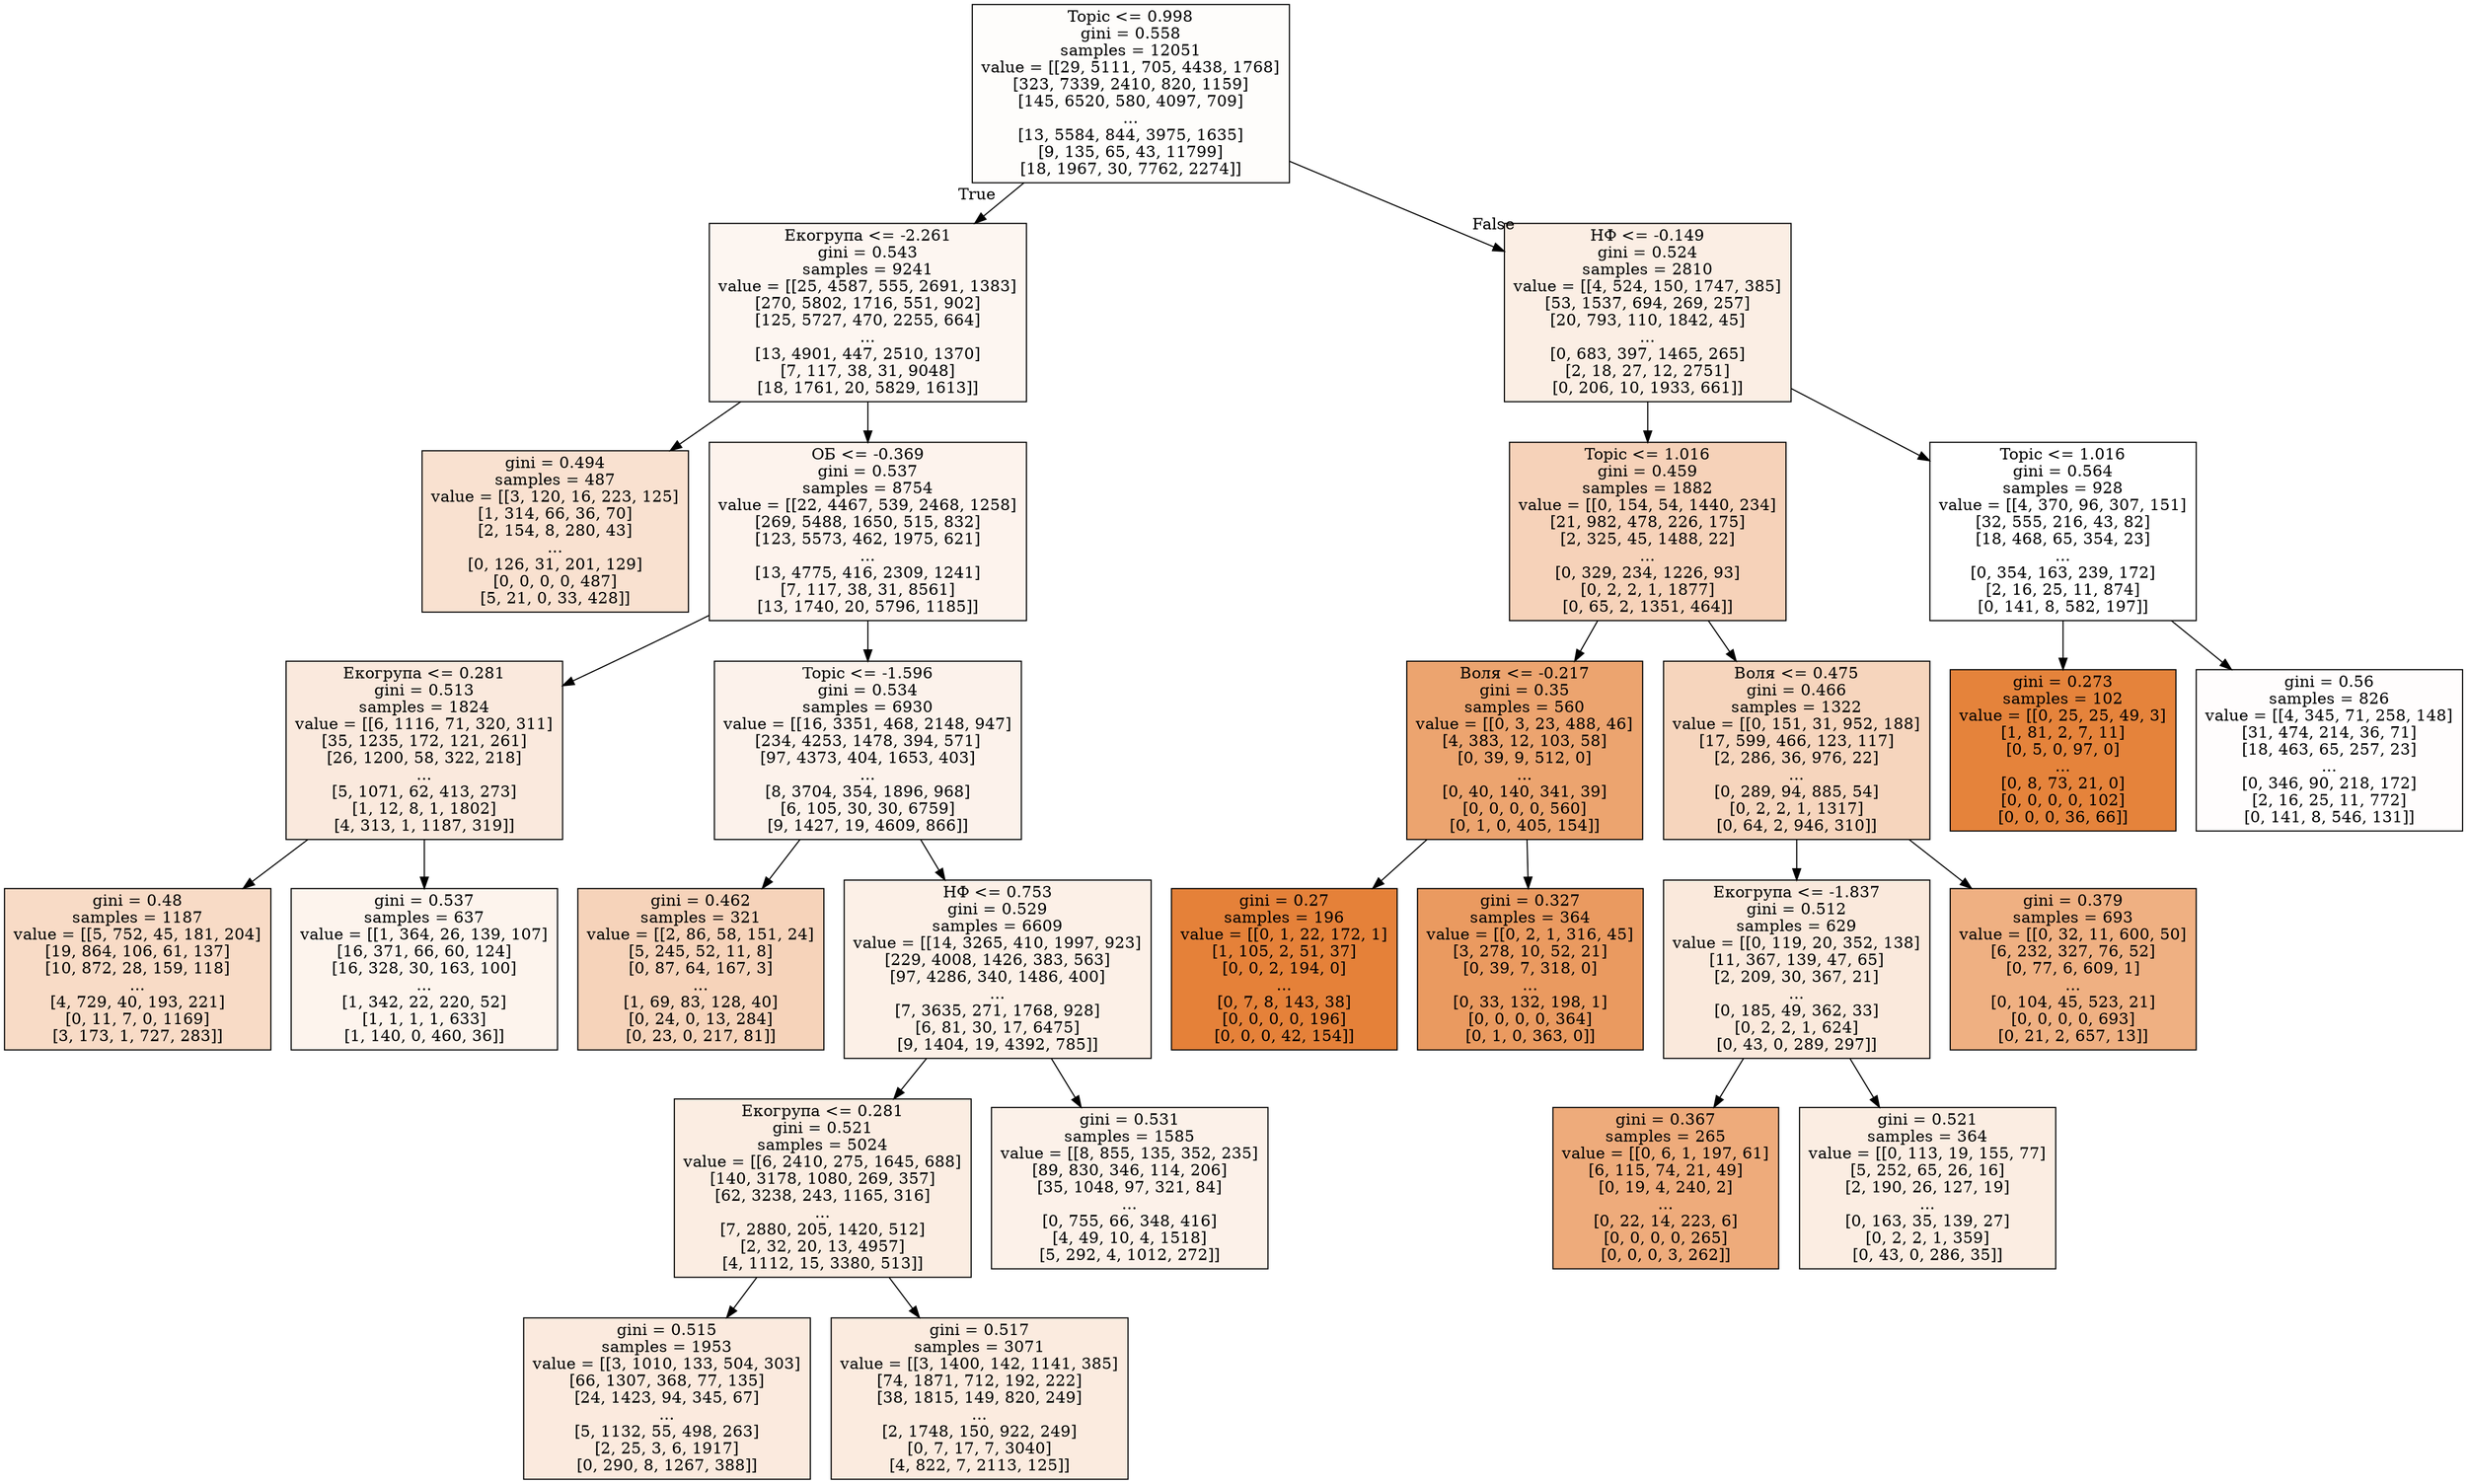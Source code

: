 digraph Tree {
node [shape=box, style="filled", color="black"] ;
0 [label="Topic <= 0.998\ngini = 0.558\nsamples = 12051\nvalue = [[29, 5111, 705, 4438, 1768]\n[323, 7339, 2410, 820, 1159]\n[145, 6520, 580, 4097, 709]\n...\n[13, 5584, 844, 3975, 1635]\n[9, 135, 65, 43, 11799]\n[18, 1967, 30, 7762, 2274]]", fillcolor="#fefdfb"] ;
1 [label="Екогрупа <= -2.261\ngini = 0.543\nsamples = 9241\nvalue = [[25, 4587, 555, 2691, 1383]\n[270, 5802, 1716, 551, 902]\n[125, 5727, 470, 2255, 664]\n...\n[13, 4901, 447, 2510, 1370]\n[7, 117, 38, 31, 9048]\n[18, 1761, 20, 5829, 1613]]", fillcolor="#fdf6f1"] ;
0 -> 1 [labeldistance=2.5, labelangle=45, headlabel="True"] ;
5 [label="gini = 0.494\nsamples = 487\nvalue = [[3, 120, 16, 223, 125]\n[1, 314, 66, 36, 70]\n[2, 154, 8, 280, 43]\n...\n[0, 126, 31, 201, 129]\n[0, 0, 0, 0, 487]\n[5, 21, 0, 33, 428]]", fillcolor="#f9e1d0"] ;
1 -> 5 ;
6 [label="ОБ <= -0.369\ngini = 0.537\nsamples = 8754\nvalue = [[22, 4467, 539, 2468, 1258]\n[269, 5488, 1650, 515, 832]\n[123, 5573, 462, 1975, 621]\n...\n[13, 4775, 416, 2309, 1241]\n[7, 117, 38, 31, 8561]\n[13, 1740, 20, 5796, 1185]]", fillcolor="#fdf3ed"] ;
1 -> 6 ;
7 [label="Екогрупа <= 0.281\ngini = 0.513\nsamples = 1824\nvalue = [[6, 1116, 71, 320, 311]\n[35, 1235, 172, 121, 261]\n[26, 1200, 58, 322, 218]\n...\n[5, 1071, 62, 413, 273]\n[1, 12, 8, 1, 1802]\n[4, 313, 1, 1187, 319]]", fillcolor="#fae9dd"] ;
6 -> 7 ;
25 [label="gini = 0.48\nsamples = 1187\nvalue = [[5, 752, 45, 181, 204]\n[19, 864, 106, 61, 137]\n[10, 872, 28, 159, 118]\n...\n[4, 729, 40, 193, 221]\n[0, 11, 7, 0, 1169]\n[3, 173, 1, 727, 283]]", fillcolor="#f8dbc6"] ;
7 -> 25 ;
26 [label="gini = 0.537\nsamples = 637\nvalue = [[1, 364, 26, 139, 107]\n[16, 371, 66, 60, 124]\n[16, 328, 30, 163, 100]\n...\n[1, 342, 22, 220, 52]\n[1, 1, 1, 1, 633]\n[1, 140, 0, 460, 36]]", fillcolor="#fdf4ed"] ;
7 -> 26 ;
8 [label="Topic <= -1.596\ngini = 0.534\nsamples = 6930\nvalue = [[16, 3351, 468, 2148, 947]\n[234, 4253, 1478, 394, 571]\n[97, 4373, 404, 1653, 403]\n...\n[8, 3704, 354, 1896, 968]\n[6, 105, 30, 30, 6759]\n[9, 1427, 19, 4609, 866]]", fillcolor="#fcf2eb"] ;
6 -> 8 ;
9 [label="gini = 0.462\nsamples = 321\nvalue = [[2, 86, 58, 151, 24]\n[5, 245, 52, 11, 8]\n[0, 87, 64, 167, 3]\n...\n[1, 69, 83, 128, 40]\n[0, 24, 0, 13, 284]\n[0, 23, 0, 217, 81]]", fillcolor="#f6d3ba"] ;
8 -> 9 ;
10 [label="НФ <= 0.753\ngini = 0.529\nsamples = 6609\nvalue = [[14, 3265, 410, 1997, 923]\n[229, 4008, 1426, 383, 563]\n[97, 4286, 340, 1486, 400]\n...\n[7, 3635, 271, 1768, 928]\n[6, 81, 30, 17, 6475]\n[9, 1404, 19, 4392, 785]]", fillcolor="#fcf0e7"] ;
8 -> 10 ;
13 [label="Екогрупа <= 0.281\ngini = 0.521\nsamples = 5024\nvalue = [[6, 2410, 275, 1645, 688]\n[140, 3178, 1080, 269, 357]\n[62, 3238, 243, 1165, 316]\n...\n[7, 2880, 205, 1420, 512]\n[2, 32, 20, 13, 4957]\n[4, 1112, 15, 3380, 513]]", fillcolor="#fbede2"] ;
10 -> 13 ;
21 [label="gini = 0.515\nsamples = 1953\nvalue = [[3, 1010, 133, 504, 303]\n[66, 1307, 368, 77, 135]\n[24, 1423, 94, 345, 67]\n...\n[5, 1132, 55, 498, 263]\n[2, 25, 3, 6, 1917]\n[0, 290, 8, 1267, 388]]", fillcolor="#fbeade"] ;
13 -> 21 ;
22 [label="gini = 0.517\nsamples = 3071\nvalue = [[3, 1400, 142, 1141, 385]\n[74, 1871, 712, 192, 222]\n[38, 1815, 149, 820, 249]\n...\n[2, 1748, 150, 922, 249]\n[0, 7, 17, 7, 3040]\n[4, 822, 7, 2113, 125]]", fillcolor="#fbebdf"] ;
13 -> 22 ;
14 [label="gini = 0.531\nsamples = 1585\nvalue = [[8, 855, 135, 352, 235]\n[89, 830, 346, 114, 206]\n[35, 1048, 97, 321, 84]\n...\n[0, 755, 66, 348, 416]\n[4, 49, 10, 4, 1518]\n[5, 292, 4, 1012, 272]]", fillcolor="#fcf1e9"] ;
10 -> 14 ;
2 [label="НФ <= -0.149\ngini = 0.524\nsamples = 2810\nvalue = [[4, 524, 150, 1747, 385]\n[53, 1537, 694, 269, 257]\n[20, 793, 110, 1842, 45]\n...\n[0, 683, 397, 1465, 265]\n[2, 18, 27, 12, 2751]\n[0, 206, 10, 1933, 661]]", fillcolor="#fbeee4"] ;
0 -> 2 [labeldistance=2.5, labelangle=-45, headlabel="False"] ;
3 [label="Topic <= 1.016\ngini = 0.459\nsamples = 1882\nvalue = [[0, 154, 54, 1440, 234]\n[21, 982, 478, 226, 175]\n[2, 325, 45, 1488, 22]\n...\n[0, 329, 234, 1226, 93]\n[0, 2, 2, 1, 1877]\n[0, 65, 2, 1351, 464]]", fillcolor="#f6d2b9"] ;
2 -> 3 ;
11 [label="Воля <= -0.217\ngini = 0.35\nsamples = 560\nvalue = [[0, 3, 23, 488, 46]\n[4, 383, 12, 103, 58]\n[0, 39, 9, 512, 0]\n...\n[0, 40, 140, 341, 39]\n[0, 0, 0, 0, 560]\n[0, 1, 0, 405, 154]]", fillcolor="#eca46f"] ;
3 -> 11 ;
23 [label="gini = 0.27\nsamples = 196\nvalue = [[0, 1, 22, 172, 1]\n[1, 105, 2, 51, 37]\n[0, 0, 2, 194, 0]\n...\n[0, 7, 8, 143, 38]\n[0, 0, 0, 0, 196]\n[0, 0, 0, 42, 154]]", fillcolor="#e58139"] ;
11 -> 23 ;
24 [label="gini = 0.327\nsamples = 364\nvalue = [[0, 2, 1, 316, 45]\n[3, 278, 10, 52, 21]\n[0, 39, 7, 318, 0]\n...\n[0, 33, 132, 198, 1]\n[0, 0, 0, 0, 364]\n[0, 1, 0, 363, 0]]", fillcolor="#ea9a60"] ;
11 -> 24 ;
12 [label="Воля <= 0.475\ngini = 0.466\nsamples = 1322\nvalue = [[0, 151, 31, 952, 188]\n[17, 599, 466, 123, 117]\n[2, 286, 36, 976, 22]\n...\n[0, 289, 94, 885, 54]\n[0, 2, 2, 1, 1317]\n[0, 64, 2, 946, 310]]", fillcolor="#f6d5bd"] ;
3 -> 12 ;
17 [label="Екогрупа <= -1.837\ngini = 0.512\nsamples = 629\nvalue = [[0, 119, 20, 352, 138]\n[11, 367, 139, 47, 65]\n[2, 209, 30, 367, 21]\n...\n[0, 185, 49, 362, 33]\n[0, 2, 2, 1, 624]\n[0, 43, 0, 289, 297]]", fillcolor="#fae9dc"] ;
12 -> 17 ;
19 [label="gini = 0.367\nsamples = 265\nvalue = [[0, 6, 1, 197, 61]\n[6, 115, 74, 21, 49]\n[0, 19, 4, 240, 2]\n...\n[0, 22, 14, 223, 6]\n[0, 0, 0, 0, 265]\n[0, 0, 0, 3, 262]]", fillcolor="#eeab7b"] ;
17 -> 19 ;
20 [label="gini = 0.521\nsamples = 364\nvalue = [[0, 113, 19, 155, 77]\n[5, 252, 65, 26, 16]\n[2, 190, 26, 127, 19]\n...\n[0, 163, 35, 139, 27]\n[0, 2, 2, 1, 359]\n[0, 43, 0, 286, 35]]", fillcolor="#fbede2"] ;
17 -> 20 ;
18 [label="gini = 0.379\nsamples = 693\nvalue = [[0, 32, 11, 600, 50]\n[6, 232, 327, 76, 52]\n[0, 77, 6, 609, 1]\n...\n[0, 104, 45, 523, 21]\n[0, 0, 0, 0, 693]\n[0, 21, 2, 657, 13]]", fillcolor="#efb082"] ;
12 -> 18 ;
4 [label="Topic <= 1.016\ngini = 0.564\nsamples = 928\nvalue = [[4, 370, 96, 307, 151]\n[32, 555, 216, 43, 82]\n[18, 468, 65, 354, 23]\n...\n[0, 354, 163, 239, 172]\n[2, 16, 25, 11, 874]\n[0, 141, 8, 582, 197]]", fillcolor="#ffffff"] ;
2 -> 4 ;
15 [label="gini = 0.273\nsamples = 102\nvalue = [[0, 25, 25, 49, 3]\n[1, 81, 2, 7, 11]\n[0, 5, 0, 97, 0]\n...\n[0, 8, 73, 21, 0]\n[0, 0, 0, 0, 102]\n[0, 0, 0, 36, 66]]", fillcolor="#e5833b"] ;
4 -> 15 ;
16 [label="gini = 0.56\nsamples = 826\nvalue = [[4, 345, 71, 258, 148]\n[31, 474, 214, 36, 71]\n[18, 463, 65, 257, 23]\n...\n[0, 346, 90, 218, 172]\n[2, 16, 25, 11, 772]\n[0, 141, 8, 546, 131]]", fillcolor="#fffdfd"] ;
4 -> 16 ;
}